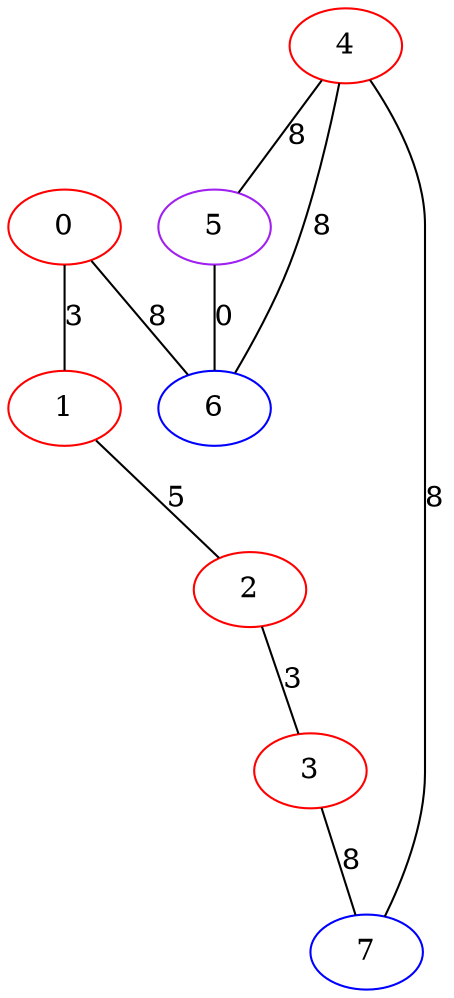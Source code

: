 graph "" {
0 [color=red, weight=1];
1 [color=red, weight=1];
2 [color=red, weight=1];
3 [color=red, weight=1];
4 [color=red, weight=1];
5 [color=purple, weight=4];
6 [color=blue, weight=3];
7 [color=blue, weight=3];
0 -- 1  [key=0, label=3];
0 -- 6  [key=0, label=8];
1 -- 2  [key=0, label=5];
2 -- 3  [key=0, label=3];
3 -- 7  [key=0, label=8];
4 -- 5  [key=0, label=8];
4 -- 6  [key=0, label=8];
4 -- 7  [key=0, label=8];
5 -- 6  [key=0, label=0];
}
